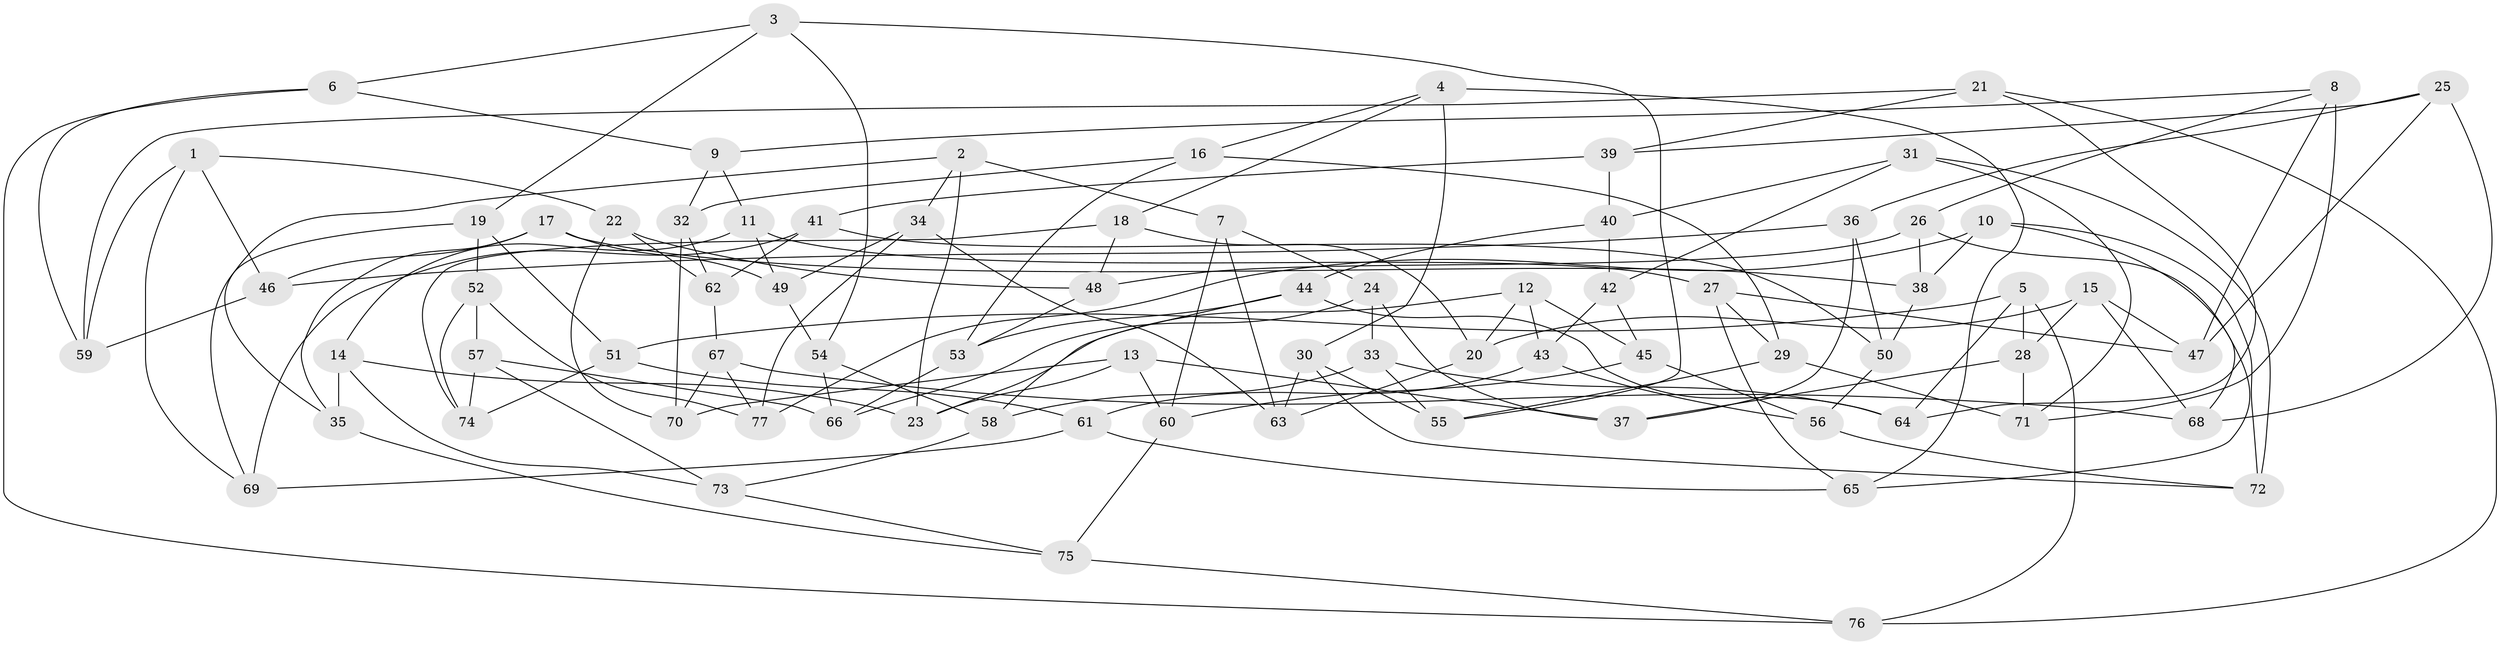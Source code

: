 // Generated by graph-tools (version 1.1) at 2025/50/03/09/25 03:50:46]
// undirected, 77 vertices, 154 edges
graph export_dot {
graph [start="1"]
  node [color=gray90,style=filled];
  1;
  2;
  3;
  4;
  5;
  6;
  7;
  8;
  9;
  10;
  11;
  12;
  13;
  14;
  15;
  16;
  17;
  18;
  19;
  20;
  21;
  22;
  23;
  24;
  25;
  26;
  27;
  28;
  29;
  30;
  31;
  32;
  33;
  34;
  35;
  36;
  37;
  38;
  39;
  40;
  41;
  42;
  43;
  44;
  45;
  46;
  47;
  48;
  49;
  50;
  51;
  52;
  53;
  54;
  55;
  56;
  57;
  58;
  59;
  60;
  61;
  62;
  63;
  64;
  65;
  66;
  67;
  68;
  69;
  70;
  71;
  72;
  73;
  74;
  75;
  76;
  77;
  1 -- 59;
  1 -- 22;
  1 -- 69;
  1 -- 46;
  2 -- 35;
  2 -- 34;
  2 -- 23;
  2 -- 7;
  3 -- 54;
  3 -- 19;
  3 -- 55;
  3 -- 6;
  4 -- 16;
  4 -- 30;
  4 -- 65;
  4 -- 18;
  5 -- 28;
  5 -- 64;
  5 -- 51;
  5 -- 76;
  6 -- 76;
  6 -- 9;
  6 -- 59;
  7 -- 63;
  7 -- 24;
  7 -- 60;
  8 -- 71;
  8 -- 26;
  8 -- 9;
  8 -- 47;
  9 -- 11;
  9 -- 32;
  10 -- 72;
  10 -- 77;
  10 -- 38;
  10 -- 68;
  11 -- 49;
  11 -- 14;
  11 -- 27;
  12 -- 20;
  12 -- 23;
  12 -- 45;
  12 -- 43;
  13 -- 37;
  13 -- 70;
  13 -- 60;
  13 -- 23;
  14 -- 23;
  14 -- 73;
  14 -- 35;
  15 -- 28;
  15 -- 68;
  15 -- 20;
  15 -- 47;
  16 -- 29;
  16 -- 32;
  16 -- 53;
  17 -- 46;
  17 -- 38;
  17 -- 49;
  17 -- 35;
  18 -- 74;
  18 -- 20;
  18 -- 48;
  19 -- 51;
  19 -- 69;
  19 -- 52;
  20 -- 63;
  21 -- 39;
  21 -- 59;
  21 -- 76;
  21 -- 64;
  22 -- 70;
  22 -- 62;
  22 -- 48;
  24 -- 33;
  24 -- 66;
  24 -- 37;
  25 -- 47;
  25 -- 68;
  25 -- 39;
  25 -- 36;
  26 -- 38;
  26 -- 48;
  26 -- 65;
  27 -- 65;
  27 -- 29;
  27 -- 47;
  28 -- 37;
  28 -- 71;
  29 -- 71;
  29 -- 55;
  30 -- 72;
  30 -- 63;
  30 -- 55;
  31 -- 72;
  31 -- 42;
  31 -- 71;
  31 -- 40;
  32 -- 70;
  32 -- 62;
  33 -- 64;
  33 -- 55;
  33 -- 58;
  34 -- 63;
  34 -- 49;
  34 -- 77;
  35 -- 75;
  36 -- 46;
  36 -- 37;
  36 -- 50;
  38 -- 50;
  39 -- 41;
  39 -- 40;
  40 -- 44;
  40 -- 42;
  41 -- 69;
  41 -- 50;
  41 -- 62;
  42 -- 45;
  42 -- 43;
  43 -- 61;
  43 -- 56;
  44 -- 58;
  44 -- 53;
  44 -- 64;
  45 -- 56;
  45 -- 60;
  46 -- 59;
  48 -- 53;
  49 -- 54;
  50 -- 56;
  51 -- 61;
  51 -- 74;
  52 -- 77;
  52 -- 57;
  52 -- 74;
  53 -- 66;
  54 -- 66;
  54 -- 58;
  56 -- 72;
  57 -- 66;
  57 -- 74;
  57 -- 73;
  58 -- 73;
  60 -- 75;
  61 -- 69;
  61 -- 65;
  62 -- 67;
  67 -- 77;
  67 -- 70;
  67 -- 68;
  73 -- 75;
  75 -- 76;
}
